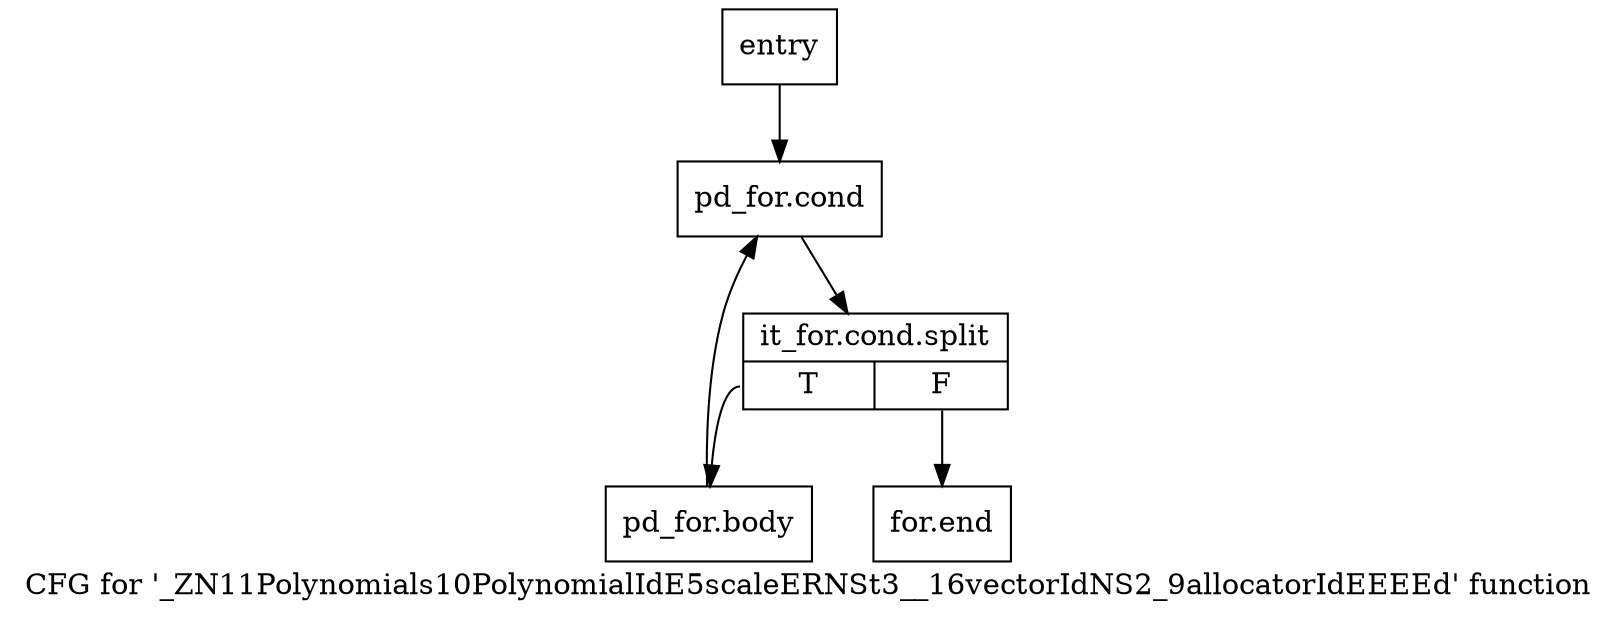 digraph "CFG for '_ZN11Polynomials10PolynomialIdE5scaleERNSt3__16vectorIdNS2_9allocatorIdEEEEd' function" {
	label="CFG for '_ZN11Polynomials10PolynomialIdE5scaleERNSt3__16vectorIdNS2_9allocatorIdEEEEd' function";

	Node0x6c1d700 [shape=record,label="{entry}"];
	Node0x6c1d700 -> Node0x6c1d750;
	Node0x6c1d750 [shape=record,label="{pd_for.cond}"];
	Node0x6c1d750 -> Node0xaf55010;
	Node0xaf55010 [shape=record,label="{it_for.cond.split|{<s0>T|<s1>F}}"];
	Node0xaf55010:s0 -> Node0x6c1d7a0;
	Node0xaf55010:s1 -> Node0x6c1d7f0;
	Node0x6c1d7a0 [shape=record,label="{pd_for.body}"];
	Node0x6c1d7a0 -> Node0x6c1d750;
	Node0x6c1d7f0 [shape=record,label="{for.end}"];
}
